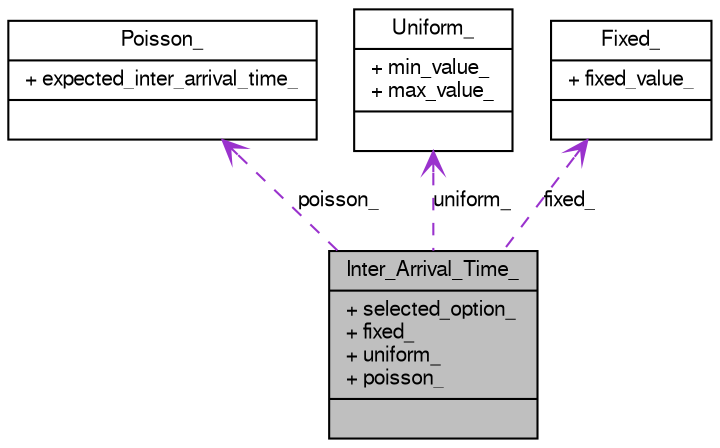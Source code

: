 digraph G
{
  edge [fontname="FreeSans",fontsize="10",labelfontname="FreeSans",labelfontsize="10"];
  node [fontname="FreeSans",fontsize="10",shape=record];
  Node1 [label="{Inter_Arrival_Time_\n|+ selected_option_\l+ fixed_\l+ uniform_\l+ poisson_\l|}",height=0.2,width=0.4,color="black", fillcolor="grey75", style="filled" fontcolor="black"];
  Node2 -> Node1 [dir=back,color="darkorchid3",fontsize="10",style="dashed",label="poisson_",arrowtail="open"];
  Node2 [label="{Poisson_\n|+ expected_inter_arrival_time_\l|}",height=0.2,width=0.4,color="black", fillcolor="white", style="filled",URL="$structPoisson__.html"];
  Node3 -> Node1 [dir=back,color="darkorchid3",fontsize="10",style="dashed",label="uniform_",arrowtail="open"];
  Node3 [label="{Uniform_\n|+ min_value_\l+ max_value_\l|}",height=0.2,width=0.4,color="black", fillcolor="white", style="filled",URL="$structUniform__.html"];
  Node4 -> Node1 [dir=back,color="darkorchid3",fontsize="10",style="dashed",label="fixed_",arrowtail="open"];
  Node4 [label="{Fixed_\n|+ fixed_value_\l|}",height=0.2,width=0.4,color="black", fillcolor="white", style="filled",URL="$structFixed__.html"];
}

